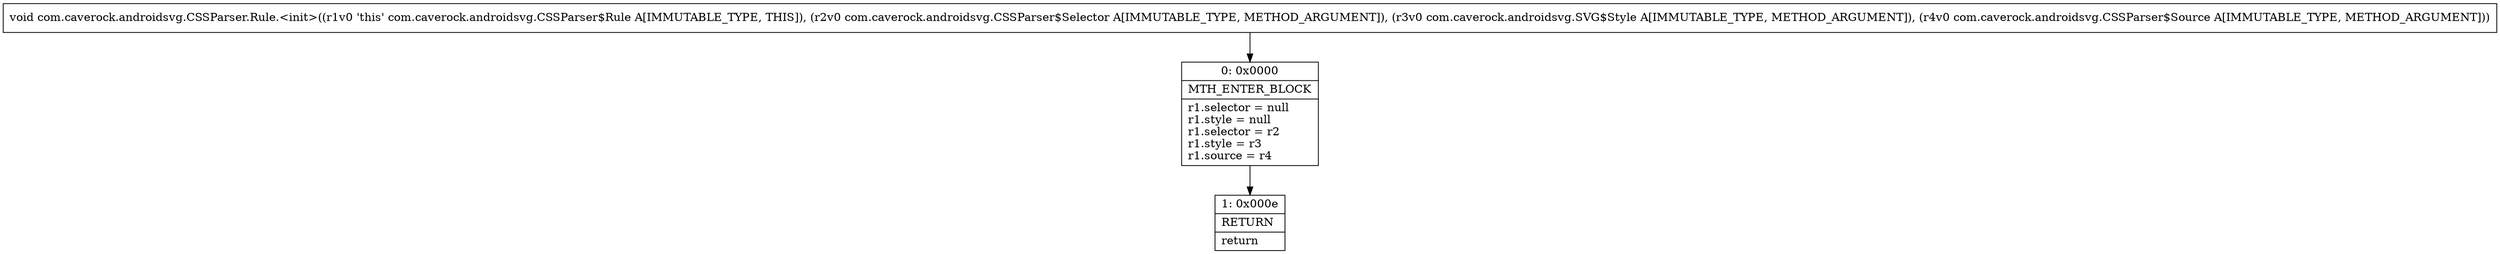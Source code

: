 digraph "CFG forcom.caverock.androidsvg.CSSParser.Rule.\<init\>(Lcom\/caverock\/androidsvg\/CSSParser$Selector;Lcom\/caverock\/androidsvg\/SVG$Style;Lcom\/caverock\/androidsvg\/CSSParser$Source;)V" {
Node_0 [shape=record,label="{0\:\ 0x0000|MTH_ENTER_BLOCK\l|r1.selector = null\lr1.style = null\lr1.selector = r2\lr1.style = r3\lr1.source = r4\l}"];
Node_1 [shape=record,label="{1\:\ 0x000e|RETURN\l|return\l}"];
MethodNode[shape=record,label="{void com.caverock.androidsvg.CSSParser.Rule.\<init\>((r1v0 'this' com.caverock.androidsvg.CSSParser$Rule A[IMMUTABLE_TYPE, THIS]), (r2v0 com.caverock.androidsvg.CSSParser$Selector A[IMMUTABLE_TYPE, METHOD_ARGUMENT]), (r3v0 com.caverock.androidsvg.SVG$Style A[IMMUTABLE_TYPE, METHOD_ARGUMENT]), (r4v0 com.caverock.androidsvg.CSSParser$Source A[IMMUTABLE_TYPE, METHOD_ARGUMENT])) }"];
MethodNode -> Node_0;
Node_0 -> Node_1;
}

